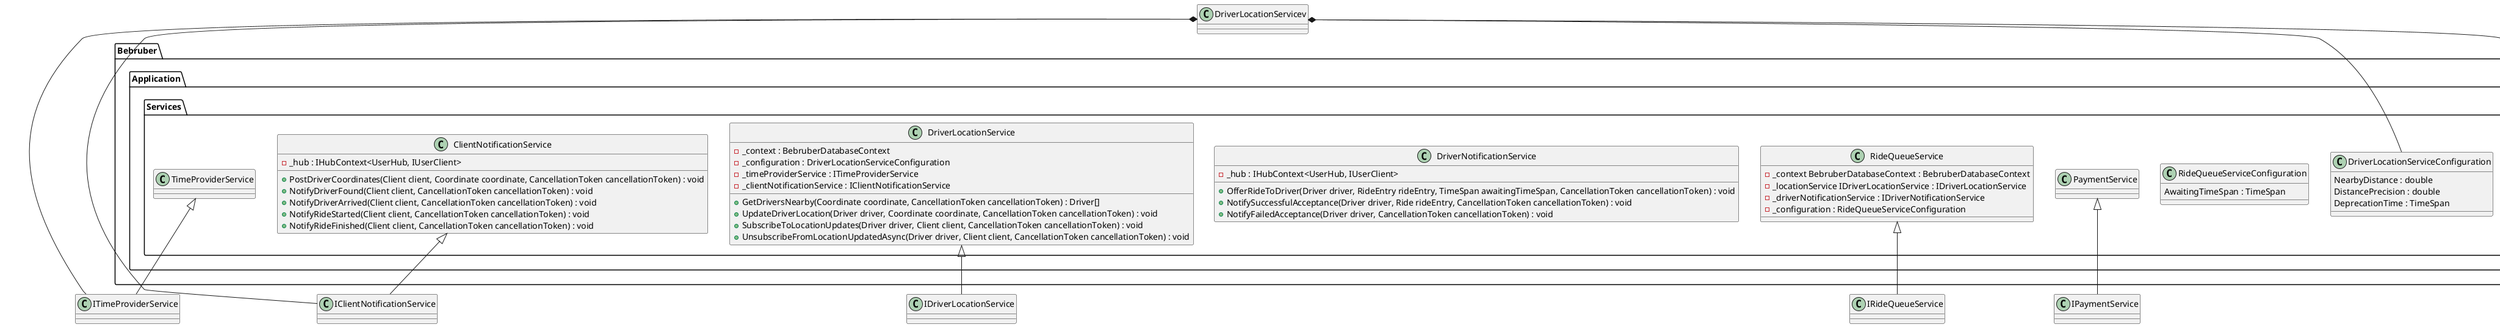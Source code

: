 @startuml Structure
'https://plantuml.com/class-diagram

package Bebruber.Application.Services
{
    class DriverLocationServiceConfiguration
    {
        NearbyDistance : double
        DistancePrecision : double
        DeprecationTime : TimeSpan
    }

    class RideQueueServiceConfiguration
    {
        AwaitingTimeSpan : TimeSpan
    }

    class ClientNotificationService
    {
        -_hub : IHubContext<UserHub, IUserClient>
        +PostDriverCoordinates(Client client, Coordinate coordinate, CancellationToken cancellationToken) : void
        +NotifyDriverFound(Client client, CancellationToken cancellationToken) : void
        +NotifyDriverArrived(Client client, CancellationToken cancellationToken) : void
        +NotifyRideStarted(Client client, CancellationToken cancellationToken) : void
        +NotifyRideFinished(Client client, CancellationToken cancellationToken) : void
    }

    class DriverLocationService
    {
        -_context : BebruberDatabaseContext
        -_configuration : DriverLocationServiceConfiguration
        -_timeProviderService : ITimeProviderService
        -_clientNotificationService : IClientNotificationService

        +GetDriversNearby(Coordinate coordinate, CancellationToken cancellationToken) : Driver[]
        +UpdateDriverLocation(Driver driver, Coordinate coordinate, CancellationToken cancellationToken) : void
        +SubscribeToLocationUpdates(Driver driver, Client client, CancellationToken cancellationToken) : void
        +UnsubscribeFromLocationUpdatedAsync(Driver driver, Client client, CancellationToken cancellationToken) : void
    }

    class DriverNotificationService
    {
        -_hub : IHubContext<UserHub, IUserClient>
        +OfferRideToDriver(Driver driver, RideEntry rideEntry, TimeSpan awaitingTimeSpan, CancellationToken cancellationToken) : void
        +NotifySuccessfulAcceptance(Driver driver, Ride rideEntry, CancellationToken cancellationToken) : void
        +NotifyFailedAcceptance(Driver driver, CancellationToken cancellationToken) : void
    }

    class RideQueueService
    {
        -_context BebruberDatabaseContext : BebruberDatabaseContext
        -_locationService IDriverLocationService : IDriverLocationService
        -_driverNotificationService : IDriverNotificationService
        -_configuration : RideQueueServiceConfiguration
    }

    class PaymentService
    {
    }

    class TimeProviderService
    {
    }
}

TimeProviderService <|-- ITimeProviderService
ClientNotificationService <|-- IClientNotificationService
DriverLocationService <|-- IDriverLocationService
RideQueueService <|-- IRideQueueService
PaymentService <|-- IPaymentService

DriverLocationServicev *-- BebruberDatabaseContext
DriverLocationServicev *-- DriverLocationServiceConfiguration
DriverLocationServicev *-- ITimeProviderService
DriverLocationServicev *-- IClientNotificationService

@enduml
